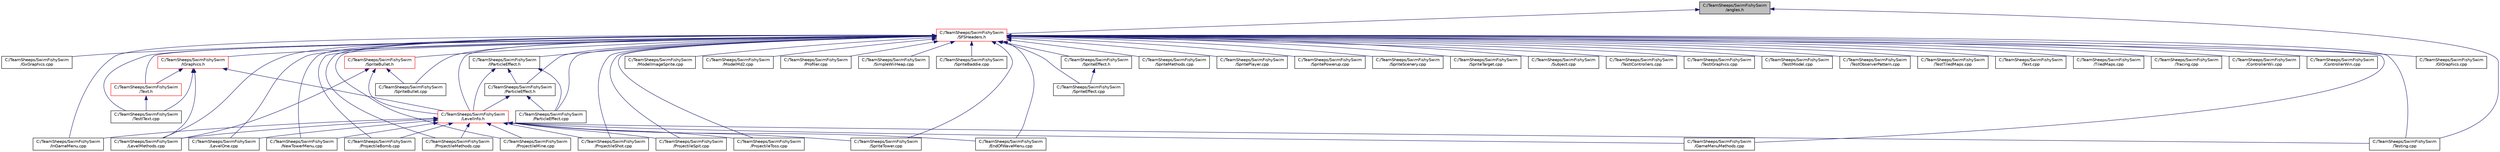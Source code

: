 digraph "C:/TeamSheeps/SwimFishySwim/angles.h"
{
 // LATEX_PDF_SIZE
  edge [fontname="Helvetica",fontsize="10",labelfontname="Helvetica",labelfontsize="10"];
  node [fontname="Helvetica",fontsize="10",shape=record];
  Node1 [label="C:/TeamSheeps/SwimFishySwim\l/angles.h",height=0.2,width=0.4,color="black", fillcolor="grey75", style="filled", fontcolor="black",tooltip=" "];
  Node1 -> Node2 [dir="back",color="midnightblue",fontsize="10",style="solid",fontname="Helvetica"];
  Node2 [label="C:/TeamSheeps/SwimFishySwim\l/SFSHeaders.h",height=0.2,width=0.4,color="red", fillcolor="white", style="filled",URL="$_s_f_s_headers_8h.html",tooltip=" "];
  Node2 -> Node3 [dir="back",color="midnightblue",fontsize="10",style="solid",fontname="Helvetica"];
  Node3 [label="C:/TeamSheeps/SwimFishySwim\l/ControllerWii.cpp",height=0.2,width=0.4,color="black", fillcolor="white", style="filled",URL="$_controller_wii_8cpp.html",tooltip=" "];
  Node2 -> Node4 [dir="back",color="midnightblue",fontsize="10",style="solid",fontname="Helvetica"];
  Node4 [label="C:/TeamSheeps/SwimFishySwim\l/ControllerWin.cpp",height=0.2,width=0.4,color="black", fillcolor="white", style="filled",URL="$_controller_win_8cpp.html",tooltip=" "];
  Node2 -> Node5 [dir="back",color="midnightblue",fontsize="10",style="solid",fontname="Helvetica"];
  Node5 [label="C:/TeamSheeps/SwimFishySwim\l/EndOfWaveMenu.cpp",height=0.2,width=0.4,color="black", fillcolor="white", style="filled",URL="$_end_of_wave_menu_8cpp.html",tooltip=" "];
  Node2 -> Node6 [dir="back",color="midnightblue",fontsize="10",style="solid",fontname="Helvetica"];
  Node6 [label="C:/TeamSheeps/SwimFishySwim\l/GameMenuMethods.cpp",height=0.2,width=0.4,color="black", fillcolor="white", style="filled",URL="$_game_menu_methods_8cpp.html",tooltip=" "];
  Node2 -> Node7 [dir="back",color="midnightblue",fontsize="10",style="solid",fontname="Helvetica"];
  Node7 [label="C:/TeamSheeps/SwimFishySwim\l/GlGraphics.cpp",height=0.2,width=0.4,color="black", fillcolor="white", style="filled",URL="$_gl_graphics_8cpp.html",tooltip=" "];
  Node2 -> Node8 [dir="back",color="midnightblue",fontsize="10",style="solid",fontname="Helvetica"];
  Node8 [label="C:/TeamSheeps/SwimFishySwim\l/GxGraphics.cpp",height=0.2,width=0.4,color="black", fillcolor="white", style="filled",URL="$_gx_graphics_8cpp.html",tooltip=" "];
  Node2 -> Node9 [dir="back",color="midnightblue",fontsize="10",style="solid",fontname="Helvetica"];
  Node9 [label="C:/TeamSheeps/SwimFishySwim\l/IGraphics.h",height=0.2,width=0.4,color="red", fillcolor="white", style="filled",URL="$_i_graphics_8h.html",tooltip=" "];
  Node9 -> Node18 [dir="back",color="midnightblue",fontsize="10",style="solid",fontname="Helvetica"];
  Node18 [label="C:/TeamSheeps/SwimFishySwim\l/LevelInfo.h",height=0.2,width=0.4,color="red", fillcolor="white", style="filled",URL="$_level_info_8h.html",tooltip=" "];
  Node18 -> Node5 [dir="back",color="midnightblue",fontsize="10",style="solid",fontname="Helvetica"];
  Node18 -> Node6 [dir="back",color="midnightblue",fontsize="10",style="solid",fontname="Helvetica"];
  Node18 -> Node19 [dir="back",color="midnightblue",fontsize="10",style="solid",fontname="Helvetica"];
  Node19 [label="C:/TeamSheeps/SwimFishySwim\l/InGameMenu.cpp",height=0.2,width=0.4,color="black", fillcolor="white", style="filled",URL="$_in_game_menu_8cpp.html",tooltip=" "];
  Node18 -> Node20 [dir="back",color="midnightblue",fontsize="10",style="solid",fontname="Helvetica"];
  Node20 [label="C:/TeamSheeps/SwimFishySwim\l/LevelMethods.cpp",height=0.2,width=0.4,color="black", fillcolor="white", style="filled",URL="$_level_methods_8cpp.html",tooltip=" "];
  Node18 -> Node21 [dir="back",color="midnightblue",fontsize="10",style="solid",fontname="Helvetica"];
  Node21 [label="C:/TeamSheeps/SwimFishySwim\l/LevelOne.cpp",height=0.2,width=0.4,color="black", fillcolor="white", style="filled",URL="$_level_one_8cpp.html",tooltip=" "];
  Node18 -> Node24 [dir="back",color="midnightblue",fontsize="10",style="solid",fontname="Helvetica"];
  Node24 [label="C:/TeamSheeps/SwimFishySwim\l/NewTowerMenu.cpp",height=0.2,width=0.4,color="black", fillcolor="white", style="filled",URL="$_new_tower_menu_8cpp.html",tooltip=" "];
  Node18 -> Node25 [dir="back",color="midnightblue",fontsize="10",style="solid",fontname="Helvetica"];
  Node25 [label="C:/TeamSheeps/SwimFishySwim\l/ProjectileBomb.cpp",height=0.2,width=0.4,color="black", fillcolor="white", style="filled",URL="$_projectile_bomb_8cpp.html",tooltip=" "];
  Node18 -> Node26 [dir="back",color="midnightblue",fontsize="10",style="solid",fontname="Helvetica"];
  Node26 [label="C:/TeamSheeps/SwimFishySwim\l/ProjectileMethods.cpp",height=0.2,width=0.4,color="black", fillcolor="white", style="filled",URL="$_projectile_methods_8cpp.html",tooltip=" "];
  Node18 -> Node27 [dir="back",color="midnightblue",fontsize="10",style="solid",fontname="Helvetica"];
  Node27 [label="C:/TeamSheeps/SwimFishySwim\l/ProjectileMine.cpp",height=0.2,width=0.4,color="black", fillcolor="white", style="filled",URL="$_projectile_mine_8cpp.html",tooltip=" "];
  Node18 -> Node28 [dir="back",color="midnightblue",fontsize="10",style="solid",fontname="Helvetica"];
  Node28 [label="C:/TeamSheeps/SwimFishySwim\l/ProjectileShot.cpp",height=0.2,width=0.4,color="black", fillcolor="white", style="filled",URL="$_projectile_shot_8cpp.html",tooltip=" "];
  Node18 -> Node29 [dir="back",color="midnightblue",fontsize="10",style="solid",fontname="Helvetica"];
  Node29 [label="C:/TeamSheeps/SwimFishySwim\l/ProjectileSpit.cpp",height=0.2,width=0.4,color="black", fillcolor="white", style="filled",URL="$_projectile_spit_8cpp.html",tooltip=" "];
  Node18 -> Node30 [dir="back",color="midnightblue",fontsize="10",style="solid",fontname="Helvetica"];
  Node30 [label="C:/TeamSheeps/SwimFishySwim\l/ProjectileToss.cpp",height=0.2,width=0.4,color="black", fillcolor="white", style="filled",URL="$_projectile_toss_8cpp.html",tooltip=" "];
  Node18 -> Node31 [dir="back",color="midnightblue",fontsize="10",style="solid",fontname="Helvetica"];
  Node31 [label="C:/TeamSheeps/SwimFishySwim\l/SpriteTower.cpp",height=0.2,width=0.4,color="black", fillcolor="white", style="filled",URL="$_sprite_tower_8cpp.html",tooltip=" "];
  Node18 -> Node23 [dir="back",color="midnightblue",fontsize="10",style="solid",fontname="Helvetica"];
  Node23 [label="C:/TeamSheeps/SwimFishySwim\l/Testing.cpp",height=0.2,width=0.4,color="black", fillcolor="white", style="filled",URL="$_testing_8cpp.html",tooltip=" "];
  Node9 -> Node20 [dir="back",color="midnightblue",fontsize="10",style="solid",fontname="Helvetica"];
  Node9 -> Node58 [dir="back",color="midnightblue",fontsize="10",style="solid",fontname="Helvetica"];
  Node58 [label="C:/TeamSheeps/SwimFishySwim\l/TestIText.cpp",height=0.2,width=0.4,color="black", fillcolor="white", style="filled",URL="$_test_i_text_8cpp.html",tooltip=" "];
  Node9 -> Node60 [dir="back",color="midnightblue",fontsize="10",style="solid",fontname="Helvetica"];
  Node60 [label="C:/TeamSheeps/SwimFishySwim\l/Text.h",height=0.2,width=0.4,color="red", fillcolor="white", style="filled",URL="$_text_8h.html",tooltip=" "];
  Node60 -> Node58 [dir="back",color="midnightblue",fontsize="10",style="solid",fontname="Helvetica"];
  Node2 -> Node17 [dir="back",color="midnightblue",fontsize="10",style="solid",fontname="Helvetica"];
  Node17 [label="C:/TeamSheeps/SwimFishySwim\l/IParticleEffect.h",height=0.2,width=0.4,color="black", fillcolor="white", style="filled",URL="$_i_particle_effect_8h.html",tooltip=" "];
  Node17 -> Node18 [dir="back",color="midnightblue",fontsize="10",style="solid",fontname="Helvetica"];
  Node17 -> Node32 [dir="back",color="midnightblue",fontsize="10",style="solid",fontname="Helvetica"];
  Node32 [label="C:/TeamSheeps/SwimFishySwim\l/ParticleEffect.cpp",height=0.2,width=0.4,color="black", fillcolor="white", style="filled",URL="$_particle_effect_8cpp.html",tooltip=" "];
  Node17 -> Node33 [dir="back",color="midnightblue",fontsize="10",style="solid",fontname="Helvetica"];
  Node33 [label="C:/TeamSheeps/SwimFishySwim\l/ParticleEffect.h",height=0.2,width=0.4,color="black", fillcolor="white", style="filled",URL="$_particle_effect_8h.html",tooltip=" "];
  Node33 -> Node18 [dir="back",color="midnightblue",fontsize="10",style="solid",fontname="Helvetica"];
  Node33 -> Node32 [dir="back",color="midnightblue",fontsize="10",style="solid",fontname="Helvetica"];
  Node2 -> Node19 [dir="back",color="midnightblue",fontsize="10",style="solid",fontname="Helvetica"];
  Node2 -> Node18 [dir="back",color="midnightblue",fontsize="10",style="solid",fontname="Helvetica"];
  Node2 -> Node20 [dir="back",color="midnightblue",fontsize="10",style="solid",fontname="Helvetica"];
  Node2 -> Node21 [dir="back",color="midnightblue",fontsize="10",style="solid",fontname="Helvetica"];
  Node2 -> Node51 [dir="back",color="midnightblue",fontsize="10",style="solid",fontname="Helvetica"];
  Node51 [label="C:/TeamSheeps/SwimFishySwim\l/ModelImageSprite.cpp",height=0.2,width=0.4,color="black", fillcolor="white", style="filled",URL="$_model_image_sprite_8cpp.html",tooltip=" "];
  Node2 -> Node53 [dir="back",color="midnightblue",fontsize="10",style="solid",fontname="Helvetica"];
  Node53 [label="C:/TeamSheeps/SwimFishySwim\l/ModelMd2.cpp",height=0.2,width=0.4,color="black", fillcolor="white", style="filled",URL="$_model_md2_8cpp.html",tooltip=" "];
  Node2 -> Node24 [dir="back",color="midnightblue",fontsize="10",style="solid",fontname="Helvetica"];
  Node2 -> Node32 [dir="back",color="midnightblue",fontsize="10",style="solid",fontname="Helvetica"];
  Node2 -> Node33 [dir="back",color="midnightblue",fontsize="10",style="solid",fontname="Helvetica"];
  Node2 -> Node70 [dir="back",color="midnightblue",fontsize="10",style="solid",fontname="Helvetica"];
  Node70 [label="C:/TeamSheeps/SwimFishySwim\l/Profiler.cpp",height=0.2,width=0.4,color="black", fillcolor="white", style="filled",URL="$_profiler_8cpp.html",tooltip=" "];
  Node2 -> Node25 [dir="back",color="midnightblue",fontsize="10",style="solid",fontname="Helvetica"];
  Node2 -> Node26 [dir="back",color="midnightblue",fontsize="10",style="solid",fontname="Helvetica"];
  Node2 -> Node27 [dir="back",color="midnightblue",fontsize="10",style="solid",fontname="Helvetica"];
  Node2 -> Node28 [dir="back",color="midnightblue",fontsize="10",style="solid",fontname="Helvetica"];
  Node2 -> Node29 [dir="back",color="midnightblue",fontsize="10",style="solid",fontname="Helvetica"];
  Node2 -> Node30 [dir="back",color="midnightblue",fontsize="10",style="solid",fontname="Helvetica"];
  Node2 -> Node71 [dir="back",color="midnightblue",fontsize="10",style="solid",fontname="Helvetica"];
  Node71 [label="C:/TeamSheeps/SwimFishySwim\l/SimpleWiiHeap.cpp",height=0.2,width=0.4,color="black", fillcolor="white", style="filled",URL="$_simple_wii_heap_8cpp.html",tooltip=" "];
  Node2 -> Node34 [dir="back",color="midnightblue",fontsize="10",style="solid",fontname="Helvetica"];
  Node34 [label="C:/TeamSheeps/SwimFishySwim\l/SpriteBaddie.cpp",height=0.2,width=0.4,color="black", fillcolor="white", style="filled",URL="$_sprite_baddie_8cpp.html",tooltip=" "];
  Node2 -> Node35 [dir="back",color="midnightblue",fontsize="10",style="solid",fontname="Helvetica"];
  Node35 [label="C:/TeamSheeps/SwimFishySwim\l/SpriteBullet.cpp",height=0.2,width=0.4,color="black", fillcolor="white", style="filled",URL="$_sprite_bullet_8cpp.html",tooltip=" "];
  Node2 -> Node36 [dir="back",color="midnightblue",fontsize="10",style="solid",fontname="Helvetica"];
  Node36 [label="C:/TeamSheeps/SwimFishySwim\l/SpriteBullet.h",height=0.2,width=0.4,color="red", fillcolor="white", style="filled",URL="$_sprite_bullet_8h.html",tooltip=" "];
  Node36 -> Node18 [dir="back",color="midnightblue",fontsize="10",style="solid",fontname="Helvetica"];
  Node36 -> Node20 [dir="back",color="midnightblue",fontsize="10",style="solid",fontname="Helvetica"];
  Node36 -> Node35 [dir="back",color="midnightblue",fontsize="10",style="solid",fontname="Helvetica"];
  Node2 -> Node37 [dir="back",color="midnightblue",fontsize="10",style="solid",fontname="Helvetica"];
  Node37 [label="C:/TeamSheeps/SwimFishySwim\l/SpriteEffect.cpp",height=0.2,width=0.4,color="black", fillcolor="white", style="filled",URL="$_sprite_effect_8cpp.html",tooltip=" "];
  Node2 -> Node38 [dir="back",color="midnightblue",fontsize="10",style="solid",fontname="Helvetica"];
  Node38 [label="C:/TeamSheeps/SwimFishySwim\l/SpriteEffect.h",height=0.2,width=0.4,color="black", fillcolor="white", style="filled",URL="$_sprite_effect_8h.html",tooltip=" "];
  Node38 -> Node37 [dir="back",color="midnightblue",fontsize="10",style="solid",fontname="Helvetica"];
  Node2 -> Node39 [dir="back",color="midnightblue",fontsize="10",style="solid",fontname="Helvetica"];
  Node39 [label="C:/TeamSheeps/SwimFishySwim\l/SpriteMethods.cpp",height=0.2,width=0.4,color="black", fillcolor="white", style="filled",URL="$_sprite_methods_8cpp.html",tooltip=" "];
  Node2 -> Node41 [dir="back",color="midnightblue",fontsize="10",style="solid",fontname="Helvetica"];
  Node41 [label="C:/TeamSheeps/SwimFishySwim\l/SpritePlayer.cpp",height=0.2,width=0.4,color="black", fillcolor="white", style="filled",URL="$_sprite_player_8cpp.html",tooltip=" "];
  Node2 -> Node42 [dir="back",color="midnightblue",fontsize="10",style="solid",fontname="Helvetica"];
  Node42 [label="C:/TeamSheeps/SwimFishySwim\l/SpritePowerup.cpp",height=0.2,width=0.4,color="black", fillcolor="white", style="filled",URL="$_sprite_powerup_8cpp.html",tooltip=" "];
  Node2 -> Node43 [dir="back",color="midnightblue",fontsize="10",style="solid",fontname="Helvetica"];
  Node43 [label="C:/TeamSheeps/SwimFishySwim\l/SpriteScenery.cpp",height=0.2,width=0.4,color="black", fillcolor="white", style="filled",URL="$_sprite_scenery_8cpp.html",tooltip=" "];
  Node2 -> Node44 [dir="back",color="midnightblue",fontsize="10",style="solid",fontname="Helvetica"];
  Node44 [label="C:/TeamSheeps/SwimFishySwim\l/SpriteTarget.cpp",height=0.2,width=0.4,color="black", fillcolor="white", style="filled",URL="$_sprite_target_8cpp.html",tooltip=" "];
  Node2 -> Node31 [dir="back",color="midnightblue",fontsize="10",style="solid",fontname="Helvetica"];
  Node2 -> Node72 [dir="back",color="midnightblue",fontsize="10",style="solid",fontname="Helvetica"];
  Node72 [label="C:/TeamSheeps/SwimFishySwim\l/Subject.cpp",height=0.2,width=0.4,color="black", fillcolor="white", style="filled",URL="$_subject_8cpp.html",tooltip=" "];
  Node2 -> Node73 [dir="back",color="midnightblue",fontsize="10",style="solid",fontname="Helvetica"];
  Node73 [label="C:/TeamSheeps/SwimFishySwim\l/TestIControllers.cpp",height=0.2,width=0.4,color="black", fillcolor="white", style="filled",URL="$_test_i_controllers_8cpp.html",tooltip=" "];
  Node2 -> Node11 [dir="back",color="midnightblue",fontsize="10",style="solid",fontname="Helvetica"];
  Node11 [label="C:/TeamSheeps/SwimFishySwim\l/TestIGraphics.cpp",height=0.2,width=0.4,color="black", fillcolor="white", style="filled",URL="$_test_i_graphics_8cpp.html",tooltip=" "];
  Node2 -> Node54 [dir="back",color="midnightblue",fontsize="10",style="solid",fontname="Helvetica"];
  Node54 [label="C:/TeamSheeps/SwimFishySwim\l/TestIModel.cpp",height=0.2,width=0.4,color="black", fillcolor="white", style="filled",URL="$_test_i_model_8cpp.html",tooltip=" "];
  Node2 -> Node58 [dir="back",color="midnightblue",fontsize="10",style="solid",fontname="Helvetica"];
  Node2 -> Node74 [dir="back",color="midnightblue",fontsize="10",style="solid",fontname="Helvetica"];
  Node74 [label="C:/TeamSheeps/SwimFishySwim\l/TestObserverPattern.cpp",height=0.2,width=0.4,color="black", fillcolor="white", style="filled",URL="$_test_observer_pattern_8cpp.html",tooltip=" "];
  Node2 -> Node67 [dir="back",color="midnightblue",fontsize="10",style="solid",fontname="Helvetica"];
  Node67 [label="C:/TeamSheeps/SwimFishySwim\l/TestTiledMaps.cpp",height=0.2,width=0.4,color="black", fillcolor="white", style="filled",URL="$_test_tiled_maps_8cpp.html",tooltip=" "];
  Node2 -> Node23 [dir="back",color="midnightblue",fontsize="10",style="solid",fontname="Helvetica"];
  Node2 -> Node75 [dir="back",color="midnightblue",fontsize="10",style="solid",fontname="Helvetica"];
  Node75 [label="C:/TeamSheeps/SwimFishySwim\l/Text.cpp",height=0.2,width=0.4,color="black", fillcolor="white", style="filled",URL="$_text_8cpp.html",tooltip=" "];
  Node2 -> Node60 [dir="back",color="midnightblue",fontsize="10",style="solid",fontname="Helvetica"];
  Node2 -> Node69 [dir="back",color="midnightblue",fontsize="10",style="solid",fontname="Helvetica"];
  Node69 [label="C:/TeamSheeps/SwimFishySwim\l/TiledMaps.cpp",height=0.2,width=0.4,color="black", fillcolor="white", style="filled",URL="$_tiled_maps_8cpp.html",tooltip=" "];
  Node2 -> Node76 [dir="back",color="midnightblue",fontsize="10",style="solid",fontname="Helvetica"];
  Node76 [label="C:/TeamSheeps/SwimFishySwim\l/Tracing.cpp",height=0.2,width=0.4,color="black", fillcolor="white", style="filled",URL="$_tracing_8cpp.html",tooltip=" "];
  Node1 -> Node23 [dir="back",color="midnightblue",fontsize="10",style="solid",fontname="Helvetica"];
}

